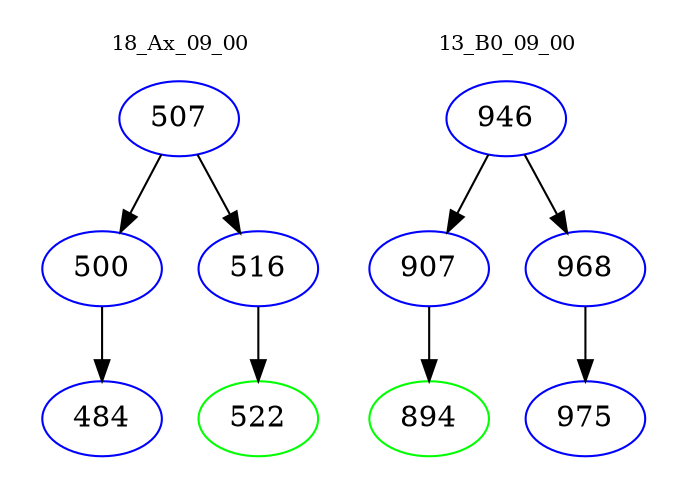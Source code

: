 digraph{
subgraph cluster_0 {
color = white
label = "18_Ax_09_00";
fontsize=10;
T0_507 [label="507", color="blue"]
T0_507 -> T0_500 [color="black"]
T0_500 [label="500", color="blue"]
T0_500 -> T0_484 [color="black"]
T0_484 [label="484", color="blue"]
T0_507 -> T0_516 [color="black"]
T0_516 [label="516", color="blue"]
T0_516 -> T0_522 [color="black"]
T0_522 [label="522", color="green"]
}
subgraph cluster_1 {
color = white
label = "13_B0_09_00";
fontsize=10;
T1_946 [label="946", color="blue"]
T1_946 -> T1_907 [color="black"]
T1_907 [label="907", color="blue"]
T1_907 -> T1_894 [color="black"]
T1_894 [label="894", color="green"]
T1_946 -> T1_968 [color="black"]
T1_968 [label="968", color="blue"]
T1_968 -> T1_975 [color="black"]
T1_975 [label="975", color="blue"]
}
}
